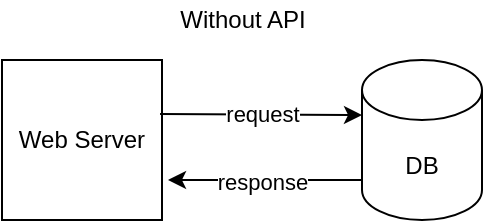 <mxfile version="13.8.8" type="github">
  <diagram id="-kTHpacPyMNp0dYksAi7" name="Page-1">
    <mxGraphModel dx="1298" dy="833" grid="1" gridSize="10" guides="1" tooltips="1" connect="1" arrows="1" fold="1" page="1" pageScale="1" pageWidth="827" pageHeight="1169" math="0" shadow="0">
      <root>
        <mxCell id="0" />
        <mxCell id="1" parent="0" />
        <mxCell id="l2VvRf9sillcCYVd-7Ah-1" value="Web Server" style="whiteSpace=wrap;html=1;aspect=fixed;" vertex="1" parent="1">
          <mxGeometry x="40" y="40" width="80" height="80" as="geometry" />
        </mxCell>
        <mxCell id="l2VvRf9sillcCYVd-7Ah-2" value="DB" style="shape=cylinder3;whiteSpace=wrap;html=1;boundedLbl=1;backgroundOutline=1;size=15;" vertex="1" parent="1">
          <mxGeometry x="220" y="40" width="60" height="80" as="geometry" />
        </mxCell>
        <mxCell id="l2VvRf9sillcCYVd-7Ah-3" value="request" style="endArrow=classic;html=1;exitX=0.988;exitY=0.338;exitDx=0;exitDy=0;entryX=0;entryY=0;entryDx=0;entryDy=27.5;entryPerimeter=0;exitPerimeter=0;" edge="1" parent="1" source="l2VvRf9sillcCYVd-7Ah-1" target="l2VvRf9sillcCYVd-7Ah-2">
          <mxGeometry width="50" height="50" relative="1" as="geometry">
            <mxPoint x="160" y="105" as="sourcePoint" />
            <mxPoint x="220" y="80" as="targetPoint" />
          </mxGeometry>
        </mxCell>
        <mxCell id="l2VvRf9sillcCYVd-7Ah-4" value="" style="endArrow=classic;html=1;" edge="1" parent="1">
          <mxGeometry width="50" height="50" relative="1" as="geometry">
            <mxPoint x="220" y="100" as="sourcePoint" />
            <mxPoint x="123" y="100" as="targetPoint" />
          </mxGeometry>
        </mxCell>
        <mxCell id="l2VvRf9sillcCYVd-7Ah-5" value="response" style="edgeLabel;html=1;align=center;verticalAlign=middle;resizable=0;points=[];" vertex="1" connectable="0" parent="l2VvRf9sillcCYVd-7Ah-4">
          <mxGeometry x="0.031" y="1" relative="1" as="geometry">
            <mxPoint as="offset" />
          </mxGeometry>
        </mxCell>
        <mxCell id="l2VvRf9sillcCYVd-7Ah-6" value="Without API" style="text;html=1;align=center;verticalAlign=middle;resizable=0;points=[];autosize=1;" vertex="1" parent="1">
          <mxGeometry x="120" y="10" width="80" height="20" as="geometry" />
        </mxCell>
      </root>
    </mxGraphModel>
  </diagram>
</mxfile>
